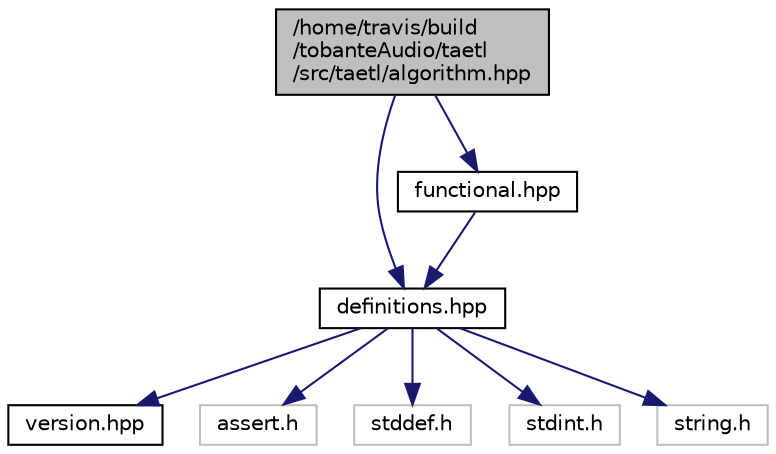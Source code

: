 digraph "/home/travis/build/tobanteAudio/taetl/src/taetl/algorithm.hpp"
{
  edge [fontname="Helvetica",fontsize="10",labelfontname="Helvetica",labelfontsize="10"];
  node [fontname="Helvetica",fontsize="10",shape=record];
  Node0 [label="/home/travis/build\l/tobanteAudio/taetl\l/src/taetl/algorithm.hpp",height=0.2,width=0.4,color="black", fillcolor="grey75", style="filled", fontcolor="black"];
  Node0 -> Node1 [color="midnightblue",fontsize="10",style="solid",fontname="Helvetica"];
  Node1 [label="definitions.hpp",height=0.2,width=0.4,color="black", fillcolor="white", style="filled",URL="$definitions_8hpp.html"];
  Node1 -> Node2 [color="midnightblue",fontsize="10",style="solid",fontname="Helvetica"];
  Node2 [label="version.hpp",height=0.2,width=0.4,color="black", fillcolor="white", style="filled",URL="$version_8hpp.html"];
  Node1 -> Node3 [color="midnightblue",fontsize="10",style="solid",fontname="Helvetica"];
  Node3 [label="assert.h",height=0.2,width=0.4,color="grey75", fillcolor="white", style="filled"];
  Node1 -> Node4 [color="midnightblue",fontsize="10",style="solid",fontname="Helvetica"];
  Node4 [label="stddef.h",height=0.2,width=0.4,color="grey75", fillcolor="white", style="filled"];
  Node1 -> Node5 [color="midnightblue",fontsize="10",style="solid",fontname="Helvetica"];
  Node5 [label="stdint.h",height=0.2,width=0.4,color="grey75", fillcolor="white", style="filled"];
  Node1 -> Node6 [color="midnightblue",fontsize="10",style="solid",fontname="Helvetica"];
  Node6 [label="string.h",height=0.2,width=0.4,color="grey75", fillcolor="white", style="filled"];
  Node0 -> Node7 [color="midnightblue",fontsize="10",style="solid",fontname="Helvetica"];
  Node7 [label="functional.hpp",height=0.2,width=0.4,color="black", fillcolor="white", style="filled",URL="$functional_8hpp.html"];
  Node7 -> Node1 [color="midnightblue",fontsize="10",style="solid",fontname="Helvetica"];
}
